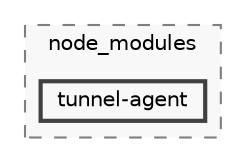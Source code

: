digraph "backend/node_modules/tunnel-agent"
{
 // LATEX_PDF_SIZE
  bgcolor="transparent";
  edge [fontname=Helvetica,fontsize=10,labelfontname=Helvetica,labelfontsize=10];
  node [fontname=Helvetica,fontsize=10,shape=box,height=0.2,width=0.4];
  compound=true
  subgraph clusterdir_86dbea9de526ba50b112ba867d8b4b1f {
    graph [ bgcolor="#f8f8f8", pencolor="grey50", label="node_modules", fontname=Helvetica,fontsize=10 style="filled,dashed", URL="dir_86dbea9de526ba50b112ba867d8b4b1f.html",tooltip=""]
  dir_aac346af811a48e3eda09235f7fc223e [label="tunnel-agent", fillcolor="#f8f8f8", color="grey25", style="filled,bold", URL="dir_aac346af811a48e3eda09235f7fc223e.html",tooltip=""];
  }
}
